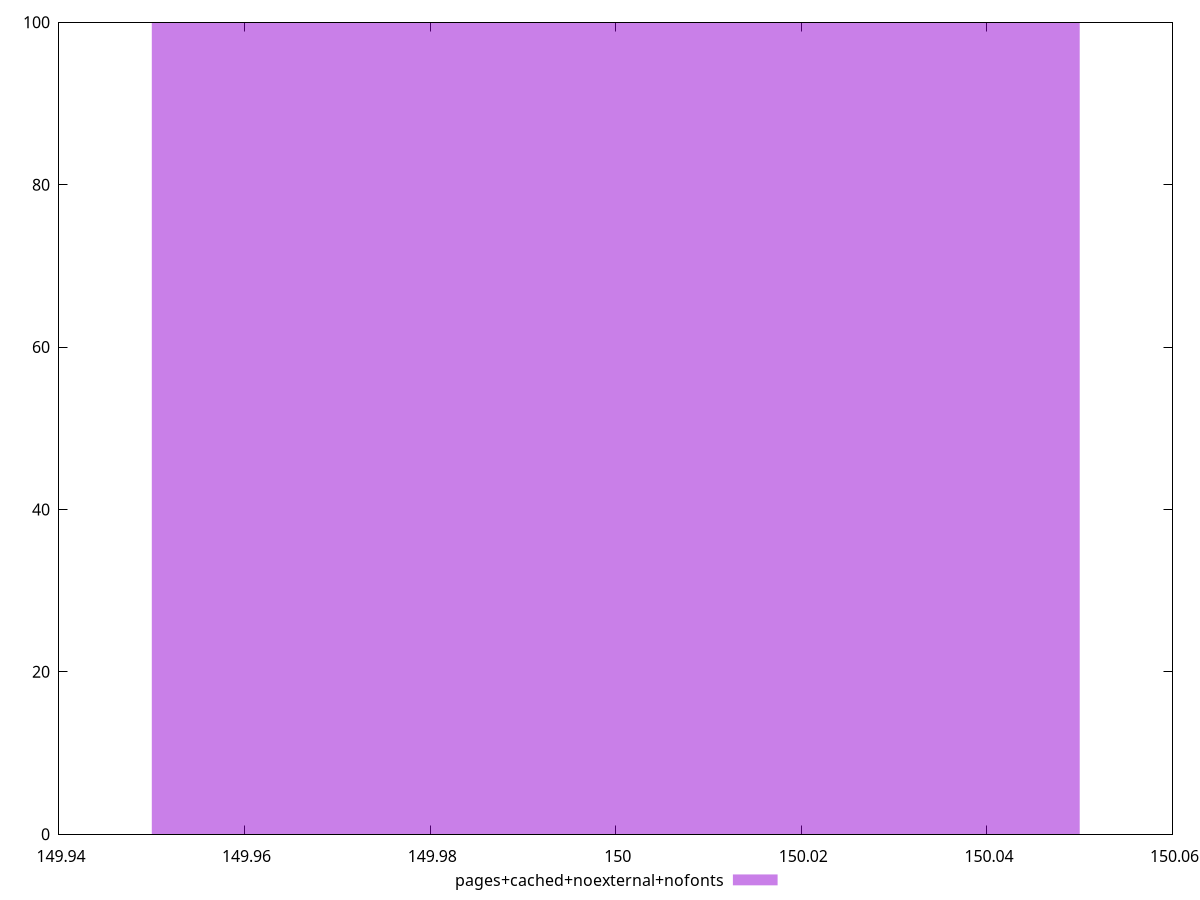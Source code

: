 $_pagesCachedNoexternalNofonts <<EOF
150 100
EOF
set key outside below
set terminal pngcairo
set output "report_00005_2020-11-02T22-26-11.212Z/uses-text-compression/pages+cached+noexternal+nofonts//raw_hist.png"
set yrange [0:100]
set boxwidth 0.1
set style fill transparent solid 0.5 noborder
plot $_pagesCachedNoexternalNofonts title "pages+cached+noexternal+nofonts" with boxes ,